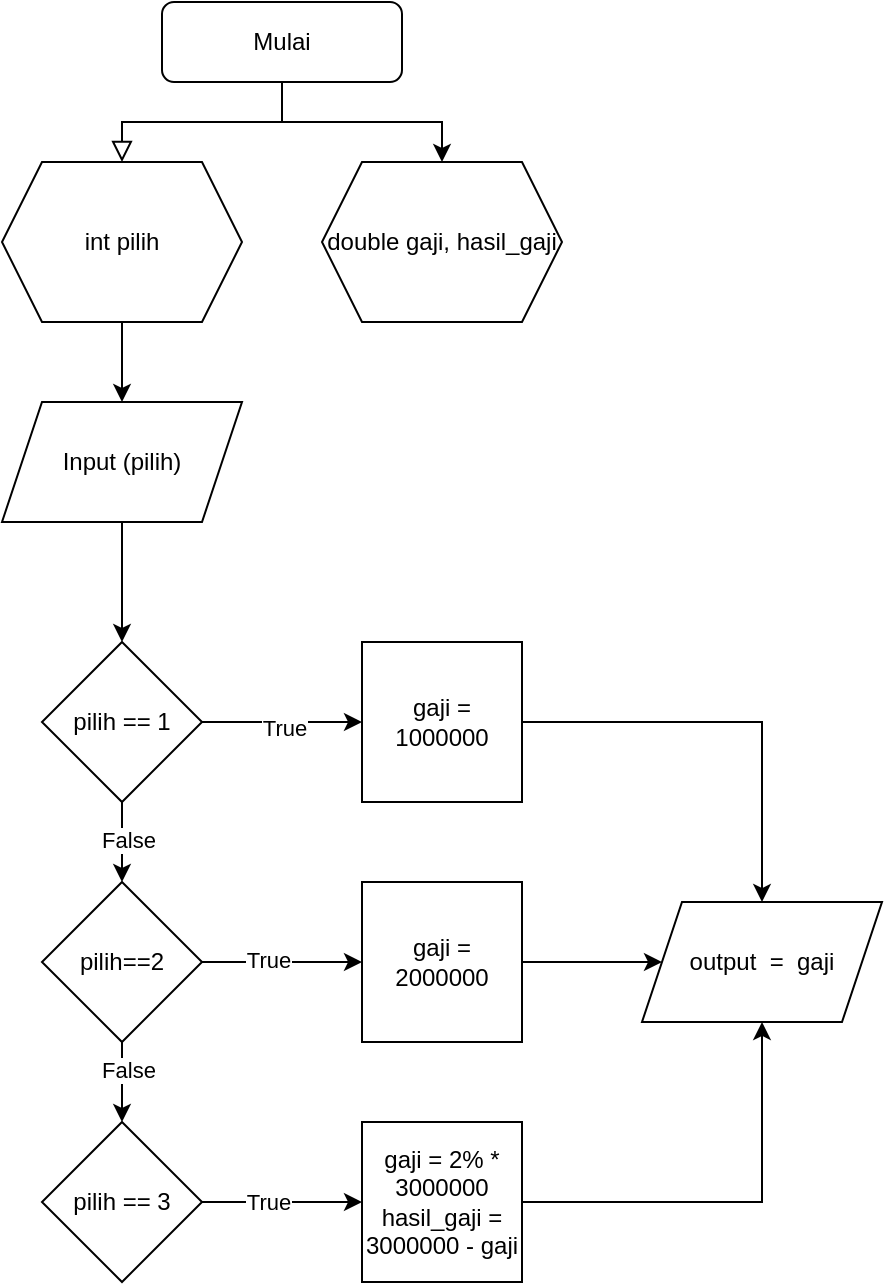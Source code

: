 <mxfile version="22.0.4" type="github">
  <diagram id="C5RBs43oDa-KdzZeNtuy" name="Page-1">
    <mxGraphModel dx="880" dy="478" grid="1" gridSize="10" guides="1" tooltips="1" connect="1" arrows="1" fold="1" page="1" pageScale="1" pageWidth="827" pageHeight="1169" math="0" shadow="0">
      <root>
        <mxCell id="WIyWlLk6GJQsqaUBKTNV-0" />
        <mxCell id="WIyWlLk6GJQsqaUBKTNV-1" parent="WIyWlLk6GJQsqaUBKTNV-0" />
        <mxCell id="0_jtw-QEMfOabiT4TZRm-3" style="edgeStyle=orthogonalEdgeStyle;rounded=0;orthogonalLoop=1;jettySize=auto;html=1;exitX=0.5;exitY=1;exitDx=0;exitDy=0;entryX=0.5;entryY=0;entryDx=0;entryDy=0;" edge="1" parent="WIyWlLk6GJQsqaUBKTNV-1" source="WIyWlLk6GJQsqaUBKTNV-3" target="0_jtw-QEMfOabiT4TZRm-2">
          <mxGeometry relative="1" as="geometry" />
        </mxCell>
        <mxCell id="WIyWlLk6GJQsqaUBKTNV-3" value="Mulai" style="rounded=1;whiteSpace=wrap;html=1;fontSize=12;glass=0;strokeWidth=1;shadow=0;" parent="WIyWlLk6GJQsqaUBKTNV-1" vertex="1">
          <mxGeometry x="160" y="80" width="120" height="40" as="geometry" />
        </mxCell>
        <mxCell id="0_jtw-QEMfOabiT4TZRm-1" value="" style="rounded=0;html=1;jettySize=auto;orthogonalLoop=1;fontSize=11;endArrow=block;endFill=0;endSize=8;strokeWidth=1;shadow=0;labelBackgroundColor=none;edgeStyle=orthogonalEdgeStyle;" edge="1" parent="WIyWlLk6GJQsqaUBKTNV-1" source="WIyWlLk6GJQsqaUBKTNV-3" target="0_jtw-QEMfOabiT4TZRm-0">
          <mxGeometry relative="1" as="geometry">
            <mxPoint x="220" y="120" as="sourcePoint" />
            <mxPoint x="220" y="260" as="targetPoint" />
          </mxGeometry>
        </mxCell>
        <mxCell id="0_jtw-QEMfOabiT4TZRm-8" style="edgeStyle=orthogonalEdgeStyle;rounded=0;orthogonalLoop=1;jettySize=auto;html=1;exitX=0.5;exitY=1;exitDx=0;exitDy=0;entryX=0.5;entryY=0;entryDx=0;entryDy=0;" edge="1" parent="WIyWlLk6GJQsqaUBKTNV-1" source="0_jtw-QEMfOabiT4TZRm-0" target="0_jtw-QEMfOabiT4TZRm-4">
          <mxGeometry relative="1" as="geometry" />
        </mxCell>
        <mxCell id="0_jtw-QEMfOabiT4TZRm-0" value="int pilih" style="shape=hexagon;perimeter=hexagonPerimeter2;whiteSpace=wrap;html=1;fixedSize=1;" vertex="1" parent="WIyWlLk6GJQsqaUBKTNV-1">
          <mxGeometry x="80" y="160" width="120" height="80" as="geometry" />
        </mxCell>
        <mxCell id="0_jtw-QEMfOabiT4TZRm-2" value="double gaji, hasil_gaji" style="shape=hexagon;perimeter=hexagonPerimeter2;whiteSpace=wrap;html=1;fixedSize=1;" vertex="1" parent="WIyWlLk6GJQsqaUBKTNV-1">
          <mxGeometry x="240" y="160" width="120" height="80" as="geometry" />
        </mxCell>
        <mxCell id="0_jtw-QEMfOabiT4TZRm-9" style="edgeStyle=orthogonalEdgeStyle;rounded=0;orthogonalLoop=1;jettySize=auto;html=1;exitX=0.5;exitY=1;exitDx=0;exitDy=0;entryX=0.5;entryY=0;entryDx=0;entryDy=0;" edge="1" parent="WIyWlLk6GJQsqaUBKTNV-1" source="0_jtw-QEMfOabiT4TZRm-4" target="0_jtw-QEMfOabiT4TZRm-6">
          <mxGeometry relative="1" as="geometry" />
        </mxCell>
        <mxCell id="0_jtw-QEMfOabiT4TZRm-4" value="Input (pilih)" style="shape=parallelogram;perimeter=parallelogramPerimeter;whiteSpace=wrap;html=1;fixedSize=1;" vertex="1" parent="WIyWlLk6GJQsqaUBKTNV-1">
          <mxGeometry x="80" y="280" width="120" height="60" as="geometry" />
        </mxCell>
        <mxCell id="0_jtw-QEMfOabiT4TZRm-10" style="edgeStyle=orthogonalEdgeStyle;rounded=0;orthogonalLoop=1;jettySize=auto;html=1;exitX=1;exitY=0.5;exitDx=0;exitDy=0;entryX=0;entryY=0.5;entryDx=0;entryDy=0;" edge="1" parent="WIyWlLk6GJQsqaUBKTNV-1" source="0_jtw-QEMfOabiT4TZRm-6" target="0_jtw-QEMfOabiT4TZRm-7">
          <mxGeometry relative="1" as="geometry" />
        </mxCell>
        <mxCell id="0_jtw-QEMfOabiT4TZRm-12" value="True" style="edgeLabel;html=1;align=center;verticalAlign=middle;resizable=0;points=[];" vertex="1" connectable="0" parent="0_jtw-QEMfOabiT4TZRm-10">
          <mxGeometry x="0.025" y="-3" relative="1" as="geometry">
            <mxPoint as="offset" />
          </mxGeometry>
        </mxCell>
        <mxCell id="0_jtw-QEMfOabiT4TZRm-14" style="edgeStyle=none;rounded=0;orthogonalLoop=1;jettySize=auto;html=1;exitX=0.5;exitY=1;exitDx=0;exitDy=0;" edge="1" parent="WIyWlLk6GJQsqaUBKTNV-1" source="0_jtw-QEMfOabiT4TZRm-6" target="0_jtw-QEMfOabiT4TZRm-13">
          <mxGeometry relative="1" as="geometry" />
        </mxCell>
        <mxCell id="0_jtw-QEMfOabiT4TZRm-15" value="False" style="edgeLabel;html=1;align=center;verticalAlign=middle;resizable=0;points=[];" vertex="1" connectable="0" parent="0_jtw-QEMfOabiT4TZRm-14">
          <mxGeometry x="-0.08" y="3" relative="1" as="geometry">
            <mxPoint as="offset" />
          </mxGeometry>
        </mxCell>
        <mxCell id="0_jtw-QEMfOabiT4TZRm-6" value="pilih == 1" style="rhombus;whiteSpace=wrap;html=1;" vertex="1" parent="WIyWlLk6GJQsqaUBKTNV-1">
          <mxGeometry x="100" y="400" width="80" height="80" as="geometry" />
        </mxCell>
        <mxCell id="0_jtw-QEMfOabiT4TZRm-32" style="edgeStyle=orthogonalEdgeStyle;rounded=0;orthogonalLoop=1;jettySize=auto;html=1;exitX=1;exitY=0.5;exitDx=0;exitDy=0;" edge="1" parent="WIyWlLk6GJQsqaUBKTNV-1" source="0_jtw-QEMfOabiT4TZRm-7" target="0_jtw-QEMfOabiT4TZRm-26">
          <mxGeometry relative="1" as="geometry" />
        </mxCell>
        <mxCell id="0_jtw-QEMfOabiT4TZRm-7" value="gaji = 1000000" style="whiteSpace=wrap;html=1;aspect=fixed;" vertex="1" parent="WIyWlLk6GJQsqaUBKTNV-1">
          <mxGeometry x="260" y="400" width="80" height="80" as="geometry" />
        </mxCell>
        <mxCell id="0_jtw-QEMfOabiT4TZRm-19" style="edgeStyle=orthogonalEdgeStyle;rounded=0;orthogonalLoop=1;jettySize=auto;html=1;exitX=0.5;exitY=1;exitDx=0;exitDy=0;entryX=0.5;entryY=0;entryDx=0;entryDy=0;" edge="1" parent="WIyWlLk6GJQsqaUBKTNV-1" source="0_jtw-QEMfOabiT4TZRm-13" target="0_jtw-QEMfOabiT4TZRm-17">
          <mxGeometry relative="1" as="geometry" />
        </mxCell>
        <mxCell id="0_jtw-QEMfOabiT4TZRm-24" value="False" style="edgeLabel;html=1;align=center;verticalAlign=middle;resizable=0;points=[];" vertex="1" connectable="0" parent="0_jtw-QEMfOabiT4TZRm-19">
          <mxGeometry x="-0.3" y="3" relative="1" as="geometry">
            <mxPoint as="offset" />
          </mxGeometry>
        </mxCell>
        <mxCell id="0_jtw-QEMfOabiT4TZRm-21" style="edgeStyle=orthogonalEdgeStyle;rounded=0;orthogonalLoop=1;jettySize=auto;html=1;exitX=1;exitY=0.5;exitDx=0;exitDy=0;entryX=0;entryY=0.5;entryDx=0;entryDy=0;" edge="1" parent="WIyWlLk6GJQsqaUBKTNV-1" source="0_jtw-QEMfOabiT4TZRm-13" target="0_jtw-QEMfOabiT4TZRm-16">
          <mxGeometry relative="1" as="geometry" />
        </mxCell>
        <mxCell id="0_jtw-QEMfOabiT4TZRm-22" value="True" style="edgeLabel;html=1;align=center;verticalAlign=middle;resizable=0;points=[];" vertex="1" connectable="0" parent="0_jtw-QEMfOabiT4TZRm-21">
          <mxGeometry x="-0.175" y="1" relative="1" as="geometry">
            <mxPoint as="offset" />
          </mxGeometry>
        </mxCell>
        <mxCell id="0_jtw-QEMfOabiT4TZRm-13" value="pilih==2" style="rhombus;whiteSpace=wrap;html=1;" vertex="1" parent="WIyWlLk6GJQsqaUBKTNV-1">
          <mxGeometry x="100" y="520" width="80" height="80" as="geometry" />
        </mxCell>
        <mxCell id="0_jtw-QEMfOabiT4TZRm-29" style="edgeStyle=orthogonalEdgeStyle;rounded=0;orthogonalLoop=1;jettySize=auto;html=1;exitX=1;exitY=0.5;exitDx=0;exitDy=0;" edge="1" parent="WIyWlLk6GJQsqaUBKTNV-1" source="0_jtw-QEMfOabiT4TZRm-16" target="0_jtw-QEMfOabiT4TZRm-26">
          <mxGeometry relative="1" as="geometry" />
        </mxCell>
        <mxCell id="0_jtw-QEMfOabiT4TZRm-16" value="gaji = 2000000" style="whiteSpace=wrap;html=1;aspect=fixed;" vertex="1" parent="WIyWlLk6GJQsqaUBKTNV-1">
          <mxGeometry x="260" y="520" width="80" height="80" as="geometry" />
        </mxCell>
        <mxCell id="0_jtw-QEMfOabiT4TZRm-20" style="edgeStyle=orthogonalEdgeStyle;rounded=0;orthogonalLoop=1;jettySize=auto;html=1;exitX=1;exitY=0.5;exitDx=0;exitDy=0;entryX=0;entryY=0.5;entryDx=0;entryDy=0;" edge="1" parent="WIyWlLk6GJQsqaUBKTNV-1" source="0_jtw-QEMfOabiT4TZRm-17" target="0_jtw-QEMfOabiT4TZRm-18">
          <mxGeometry relative="1" as="geometry" />
        </mxCell>
        <mxCell id="0_jtw-QEMfOabiT4TZRm-23" value="True" style="edgeLabel;html=1;align=center;verticalAlign=middle;resizable=0;points=[];" vertex="1" connectable="0" parent="0_jtw-QEMfOabiT4TZRm-20">
          <mxGeometry x="-0.175" relative="1" as="geometry">
            <mxPoint as="offset" />
          </mxGeometry>
        </mxCell>
        <mxCell id="0_jtw-QEMfOabiT4TZRm-17" value="pilih == 3" style="rhombus;whiteSpace=wrap;html=1;" vertex="1" parent="WIyWlLk6GJQsqaUBKTNV-1">
          <mxGeometry x="100" y="640" width="80" height="80" as="geometry" />
        </mxCell>
        <mxCell id="0_jtw-QEMfOabiT4TZRm-33" style="edgeStyle=orthogonalEdgeStyle;rounded=0;orthogonalLoop=1;jettySize=auto;html=1;exitX=1;exitY=0.5;exitDx=0;exitDy=0;entryX=0.5;entryY=1;entryDx=0;entryDy=0;" edge="1" parent="WIyWlLk6GJQsqaUBKTNV-1" source="0_jtw-QEMfOabiT4TZRm-18" target="0_jtw-QEMfOabiT4TZRm-26">
          <mxGeometry relative="1" as="geometry" />
        </mxCell>
        <mxCell id="0_jtw-QEMfOabiT4TZRm-18" value="gaji = 2% * 3000000&lt;br&gt;hasil_gaji = 3000000 - gaji" style="whiteSpace=wrap;html=1;aspect=fixed;" vertex="1" parent="WIyWlLk6GJQsqaUBKTNV-1">
          <mxGeometry x="260" y="640" width="80" height="80" as="geometry" />
        </mxCell>
        <mxCell id="0_jtw-QEMfOabiT4TZRm-26" value="output&amp;nbsp; =&amp;nbsp; gaji" style="shape=parallelogram;perimeter=parallelogramPerimeter;whiteSpace=wrap;html=1;fixedSize=1;" vertex="1" parent="WIyWlLk6GJQsqaUBKTNV-1">
          <mxGeometry x="400" y="530" width="120" height="60" as="geometry" />
        </mxCell>
      </root>
    </mxGraphModel>
  </diagram>
</mxfile>
